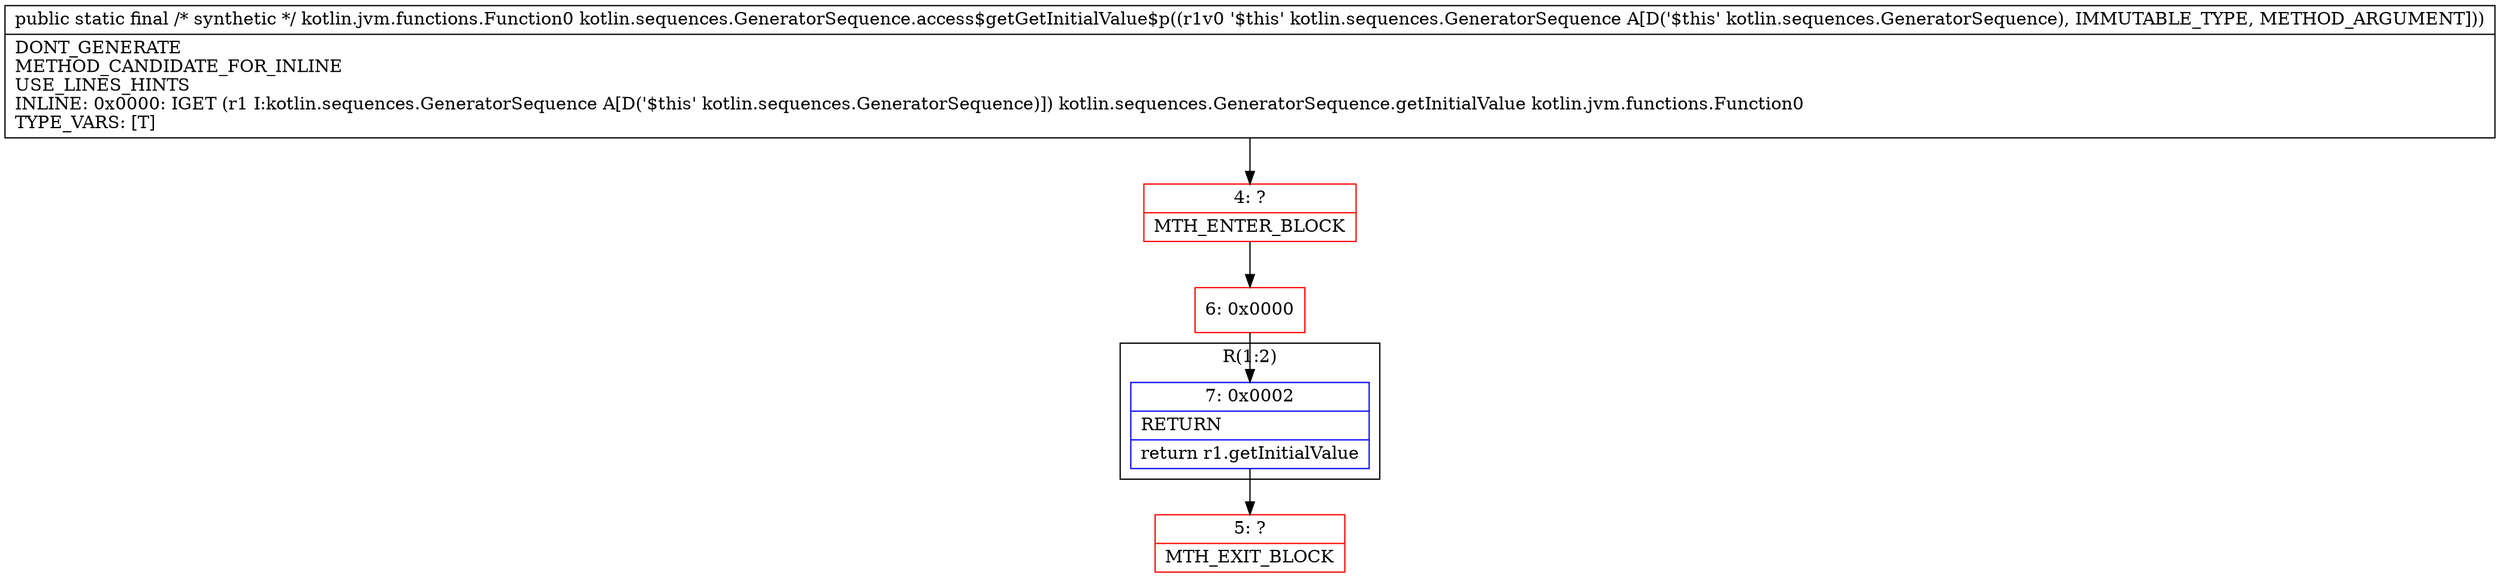 digraph "CFG forkotlin.sequences.GeneratorSequence.access$getGetInitialValue$p(Lkotlin\/sequences\/GeneratorSequence;)Lkotlin\/jvm\/functions\/Function0;" {
subgraph cluster_Region_557392376 {
label = "R(1:2)";
node [shape=record,color=blue];
Node_7 [shape=record,label="{7\:\ 0x0002|RETURN\l|return r1.getInitialValue\l}"];
}
Node_4 [shape=record,color=red,label="{4\:\ ?|MTH_ENTER_BLOCK\l}"];
Node_6 [shape=record,color=red,label="{6\:\ 0x0000}"];
Node_5 [shape=record,color=red,label="{5\:\ ?|MTH_EXIT_BLOCK\l}"];
MethodNode[shape=record,label="{public static final \/* synthetic *\/ kotlin.jvm.functions.Function0 kotlin.sequences.GeneratorSequence.access$getGetInitialValue$p((r1v0 '$this' kotlin.sequences.GeneratorSequence A[D('$this' kotlin.sequences.GeneratorSequence), IMMUTABLE_TYPE, METHOD_ARGUMENT]))  | DONT_GENERATE\lMETHOD_CANDIDATE_FOR_INLINE\lUSE_LINES_HINTS\lINLINE: 0x0000: IGET  (r1 I:kotlin.sequences.GeneratorSequence A[D('$this' kotlin.sequences.GeneratorSequence)]) kotlin.sequences.GeneratorSequence.getInitialValue kotlin.jvm.functions.Function0\lTYPE_VARS: [T]\l}"];
MethodNode -> Node_4;Node_7 -> Node_5;
Node_4 -> Node_6;
Node_6 -> Node_7;
}

